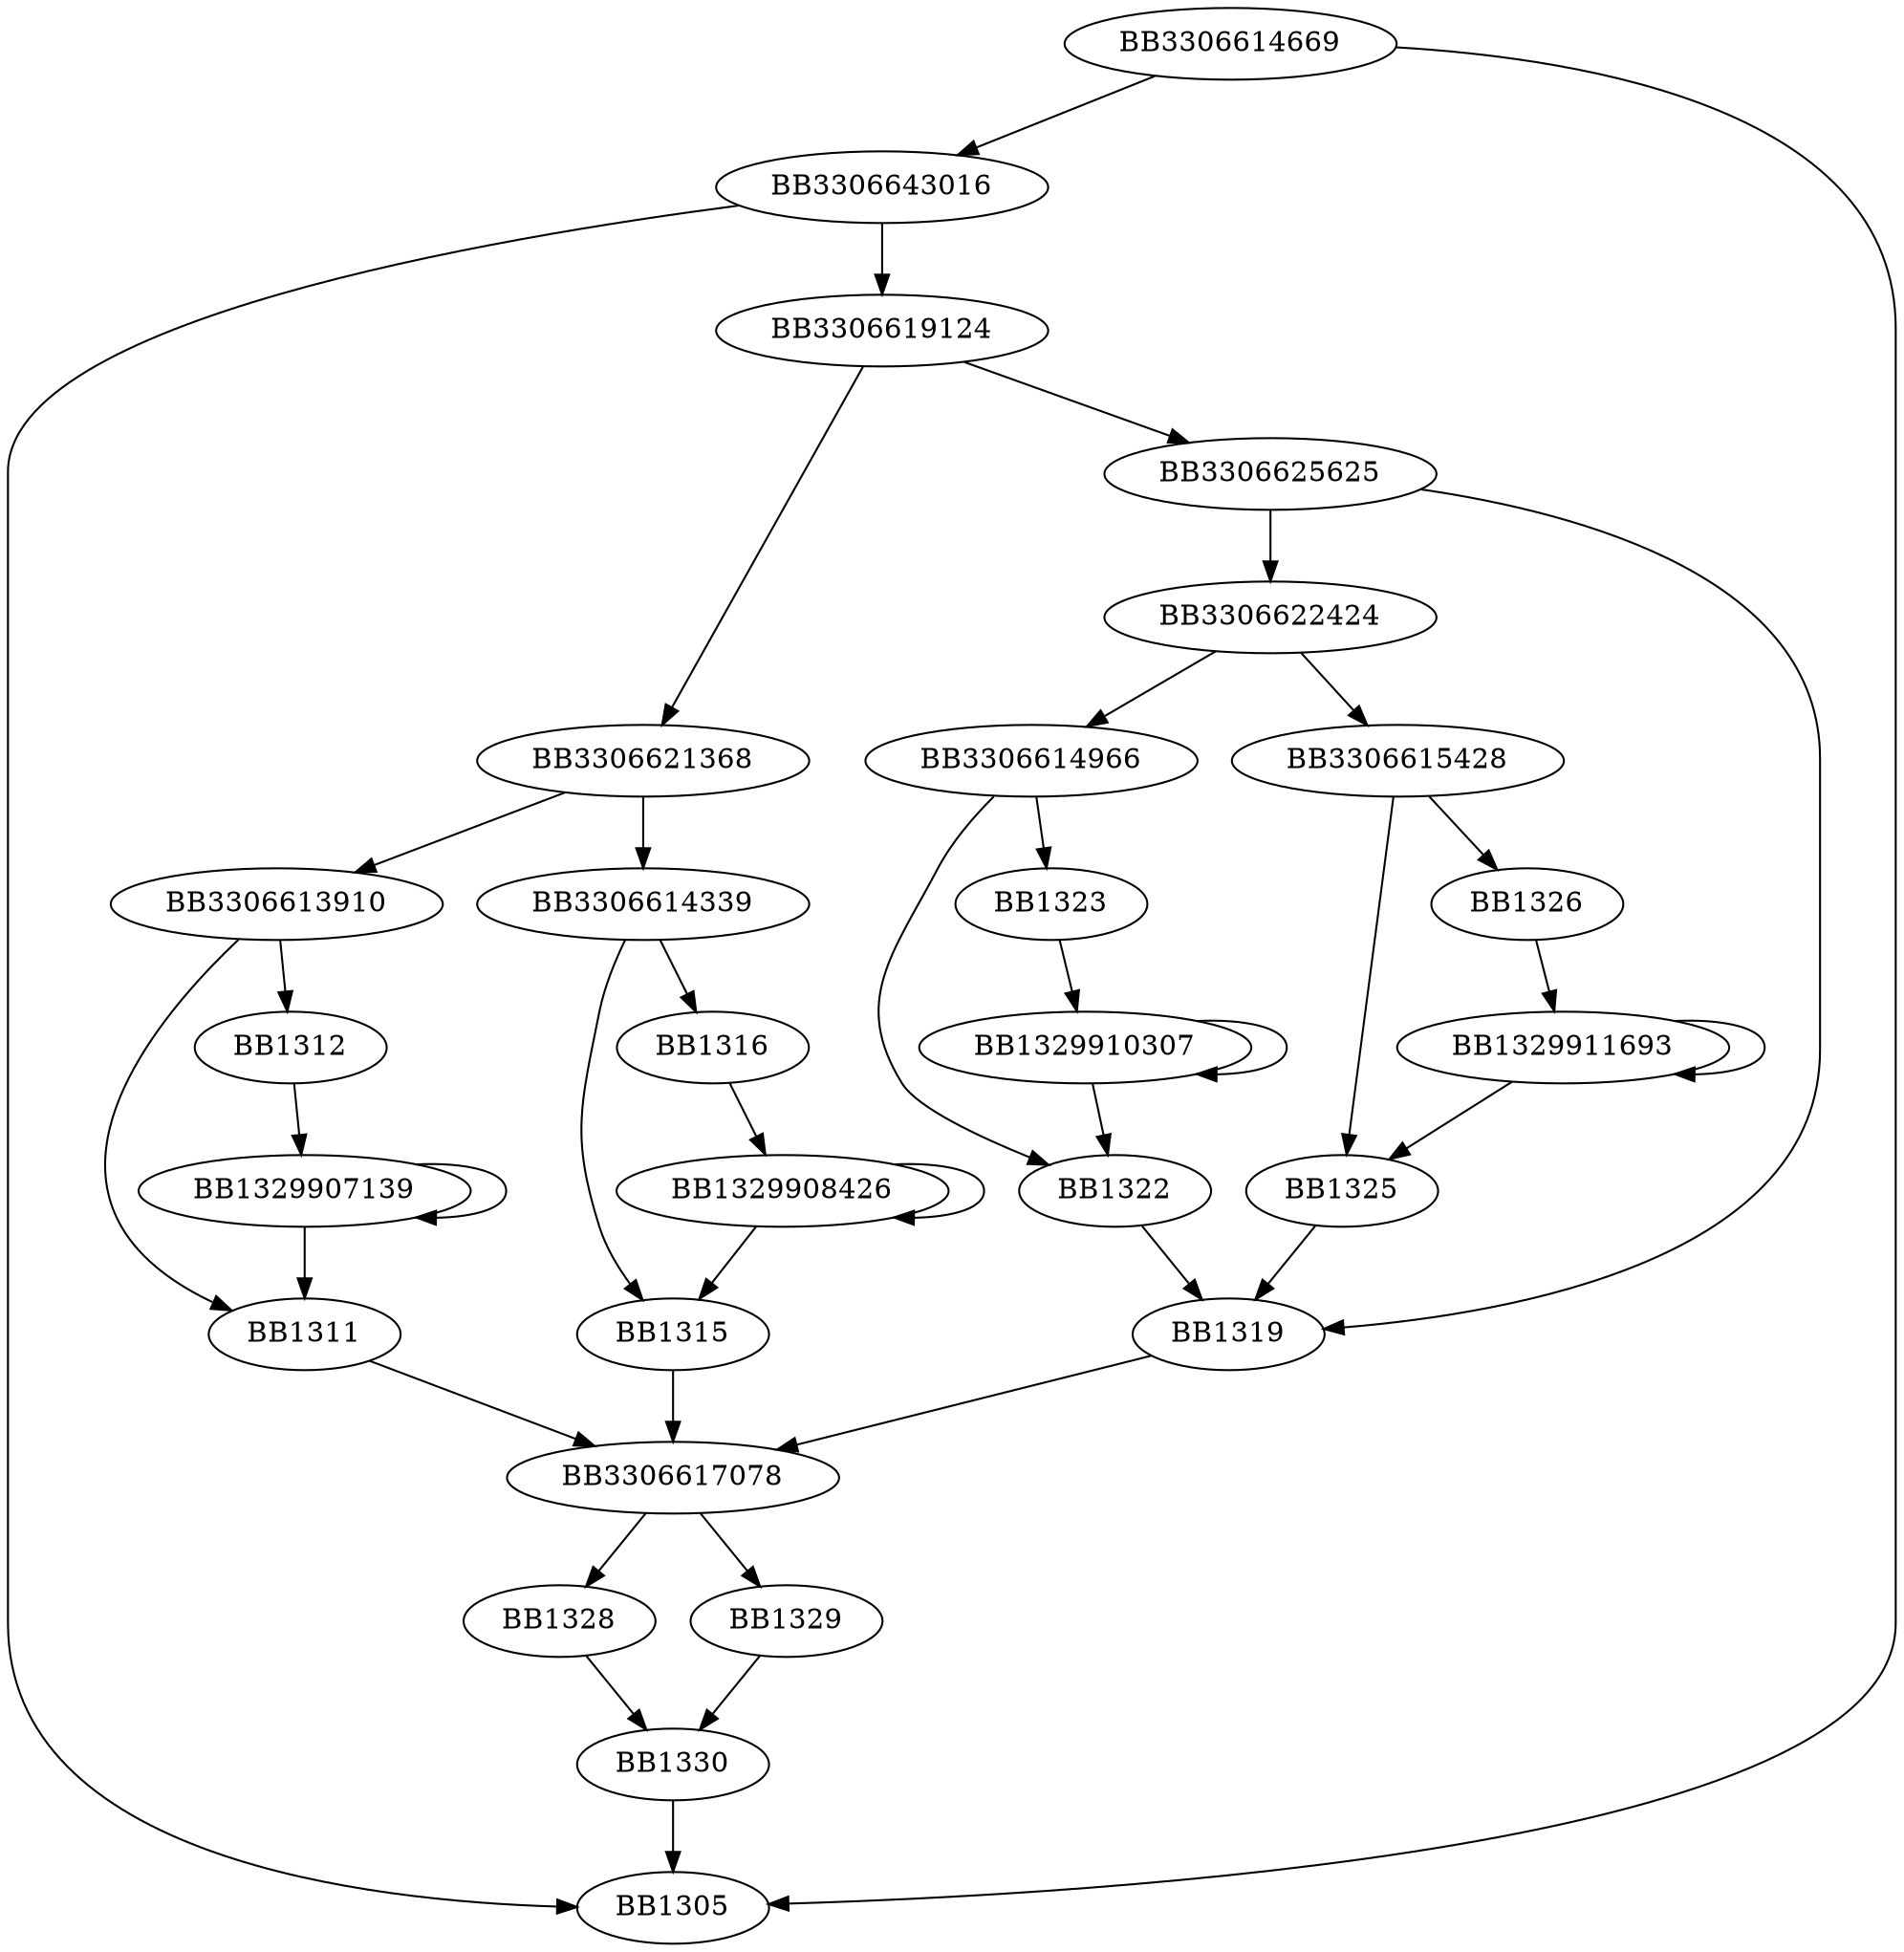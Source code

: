 digraph G{
	BB3306614669->BB3306643016;
	BB3306614669->BB1305;
	BB3306643016->BB3306619124;
	BB3306643016->BB1305;
	BB3306619124->BB3306621368;
	BB3306619124->BB3306625625;
	BB3306621368->BB3306613910;
	BB3306621368->BB3306614339;
	BB3306613910->BB1311;
	BB3306613910->BB1312;
	BB1312->BB1329907139;
	BB1329907139->BB1311;
	BB1329907139->BB1329907139;
	BB1311->BB3306617078;
	BB3306614339->BB1315;
	BB3306614339->BB1316;
	BB1316->BB1329908426;
	BB1329908426->BB1315;
	BB1329908426->BB1329908426;
	BB1315->BB3306617078;
	BB3306625625->BB3306622424;
	BB3306625625->BB1319;
	BB3306622424->BB3306614966;
	BB3306622424->BB3306615428;
	BB3306614966->BB1322;
	BB3306614966->BB1323;
	BB1323->BB1329910307;
	BB1329910307->BB1322;
	BB1329910307->BB1329910307;
	BB1322->BB1319;
	BB3306615428->BB1325;
	BB3306615428->BB1326;
	BB1326->BB1329911693;
	BB1329911693->BB1325;
	BB1329911693->BB1329911693;
	BB1325->BB1319;
	BB1319->BB3306617078;
	BB3306617078->BB1328;
	BB3306617078->BB1329;
	BB1328->BB1330;
	BB1329->BB1330;
	BB1330->BB1305;
}
